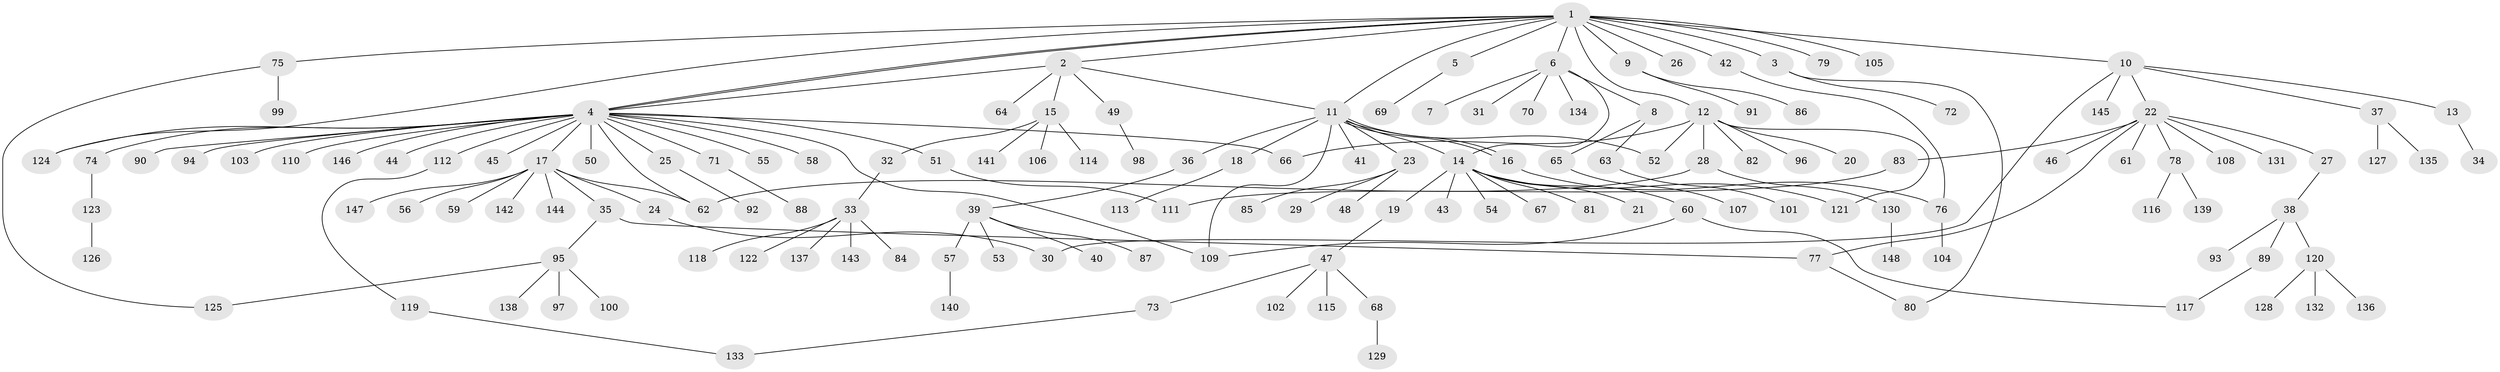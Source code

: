 // coarse degree distribution, {16: 0.022727272727272728, 5: 0.022727272727272728, 3: 0.11363636363636363, 10: 0.022727272727272728, 2: 0.11363636363636363, 6: 0.045454545454545456, 1: 0.5909090909090909, 8: 0.022727272727272728, 12: 0.022727272727272728, 4: 0.022727272727272728}
// Generated by graph-tools (version 1.1) at 2025/18/03/04/25 18:18:05]
// undirected, 148 vertices, 168 edges
graph export_dot {
graph [start="1"]
  node [color=gray90,style=filled];
  1;
  2;
  3;
  4;
  5;
  6;
  7;
  8;
  9;
  10;
  11;
  12;
  13;
  14;
  15;
  16;
  17;
  18;
  19;
  20;
  21;
  22;
  23;
  24;
  25;
  26;
  27;
  28;
  29;
  30;
  31;
  32;
  33;
  34;
  35;
  36;
  37;
  38;
  39;
  40;
  41;
  42;
  43;
  44;
  45;
  46;
  47;
  48;
  49;
  50;
  51;
  52;
  53;
  54;
  55;
  56;
  57;
  58;
  59;
  60;
  61;
  62;
  63;
  64;
  65;
  66;
  67;
  68;
  69;
  70;
  71;
  72;
  73;
  74;
  75;
  76;
  77;
  78;
  79;
  80;
  81;
  82;
  83;
  84;
  85;
  86;
  87;
  88;
  89;
  90;
  91;
  92;
  93;
  94;
  95;
  96;
  97;
  98;
  99;
  100;
  101;
  102;
  103;
  104;
  105;
  106;
  107;
  108;
  109;
  110;
  111;
  112;
  113;
  114;
  115;
  116;
  117;
  118;
  119;
  120;
  121;
  122;
  123;
  124;
  125;
  126;
  127;
  128;
  129;
  130;
  131;
  132;
  133;
  134;
  135;
  136;
  137;
  138;
  139;
  140;
  141;
  142;
  143;
  144;
  145;
  146;
  147;
  148;
  1 -- 2;
  1 -- 3;
  1 -- 4;
  1 -- 4;
  1 -- 5;
  1 -- 6;
  1 -- 9;
  1 -- 10;
  1 -- 11;
  1 -- 12;
  1 -- 26;
  1 -- 42;
  1 -- 75;
  1 -- 79;
  1 -- 105;
  1 -- 124;
  2 -- 4;
  2 -- 11;
  2 -- 15;
  2 -- 49;
  2 -- 64;
  3 -- 72;
  3 -- 80;
  4 -- 17;
  4 -- 25;
  4 -- 44;
  4 -- 45;
  4 -- 50;
  4 -- 51;
  4 -- 55;
  4 -- 58;
  4 -- 62;
  4 -- 66;
  4 -- 71;
  4 -- 74;
  4 -- 90;
  4 -- 94;
  4 -- 103;
  4 -- 109;
  4 -- 110;
  4 -- 112;
  4 -- 124;
  4 -- 146;
  5 -- 69;
  6 -- 7;
  6 -- 8;
  6 -- 14;
  6 -- 31;
  6 -- 70;
  6 -- 134;
  8 -- 63;
  8 -- 65;
  9 -- 86;
  9 -- 91;
  10 -- 13;
  10 -- 22;
  10 -- 30;
  10 -- 37;
  10 -- 145;
  11 -- 14;
  11 -- 16;
  11 -- 16;
  11 -- 18;
  11 -- 23;
  11 -- 36;
  11 -- 41;
  11 -- 52;
  11 -- 109;
  12 -- 20;
  12 -- 28;
  12 -- 52;
  12 -- 66;
  12 -- 82;
  12 -- 96;
  12 -- 121;
  13 -- 34;
  14 -- 19;
  14 -- 21;
  14 -- 43;
  14 -- 54;
  14 -- 60;
  14 -- 67;
  14 -- 81;
  14 -- 121;
  15 -- 32;
  15 -- 106;
  15 -- 114;
  15 -- 141;
  16 -- 76;
  17 -- 24;
  17 -- 35;
  17 -- 56;
  17 -- 59;
  17 -- 62;
  17 -- 142;
  17 -- 144;
  17 -- 147;
  18 -- 113;
  19 -- 47;
  22 -- 27;
  22 -- 46;
  22 -- 61;
  22 -- 77;
  22 -- 78;
  22 -- 83;
  22 -- 108;
  22 -- 131;
  23 -- 29;
  23 -- 48;
  23 -- 85;
  24 -- 30;
  25 -- 92;
  27 -- 38;
  28 -- 62;
  28 -- 130;
  32 -- 33;
  33 -- 84;
  33 -- 118;
  33 -- 122;
  33 -- 137;
  33 -- 143;
  35 -- 77;
  35 -- 95;
  36 -- 39;
  37 -- 127;
  37 -- 135;
  38 -- 89;
  38 -- 93;
  38 -- 120;
  39 -- 40;
  39 -- 53;
  39 -- 57;
  39 -- 87;
  42 -- 76;
  47 -- 68;
  47 -- 73;
  47 -- 102;
  47 -- 115;
  49 -- 98;
  51 -- 111;
  57 -- 140;
  60 -- 109;
  60 -- 117;
  63 -- 101;
  65 -- 107;
  68 -- 129;
  71 -- 88;
  73 -- 133;
  74 -- 123;
  75 -- 99;
  75 -- 125;
  76 -- 104;
  77 -- 80;
  78 -- 116;
  78 -- 139;
  83 -- 111;
  89 -- 117;
  95 -- 97;
  95 -- 100;
  95 -- 125;
  95 -- 138;
  112 -- 119;
  119 -- 133;
  120 -- 128;
  120 -- 132;
  120 -- 136;
  123 -- 126;
  130 -- 148;
}
